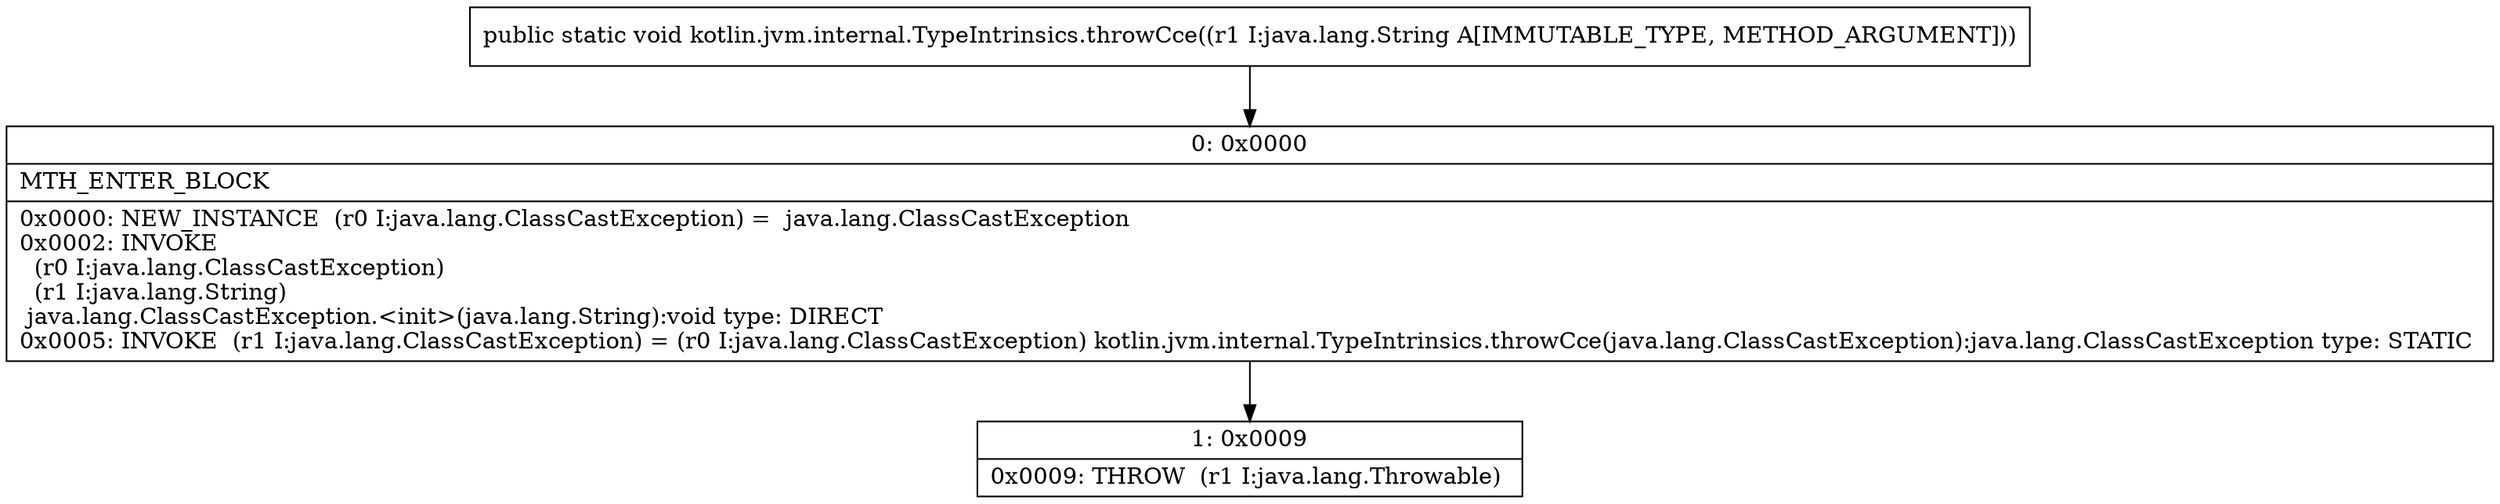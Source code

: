 digraph "CFG forkotlin.jvm.internal.TypeIntrinsics.throwCce(Ljava\/lang\/String;)V" {
Node_0 [shape=record,label="{0\:\ 0x0000|MTH_ENTER_BLOCK\l|0x0000: NEW_INSTANCE  (r0 I:java.lang.ClassCastException) =  java.lang.ClassCastException \l0x0002: INVOKE  \l  (r0 I:java.lang.ClassCastException)\l  (r1 I:java.lang.String)\l java.lang.ClassCastException.\<init\>(java.lang.String):void type: DIRECT \l0x0005: INVOKE  (r1 I:java.lang.ClassCastException) = (r0 I:java.lang.ClassCastException) kotlin.jvm.internal.TypeIntrinsics.throwCce(java.lang.ClassCastException):java.lang.ClassCastException type: STATIC \l}"];
Node_1 [shape=record,label="{1\:\ 0x0009|0x0009: THROW  (r1 I:java.lang.Throwable) \l}"];
MethodNode[shape=record,label="{public static void kotlin.jvm.internal.TypeIntrinsics.throwCce((r1 I:java.lang.String A[IMMUTABLE_TYPE, METHOD_ARGUMENT])) }"];
MethodNode -> Node_0;
Node_0 -> Node_1;
}

